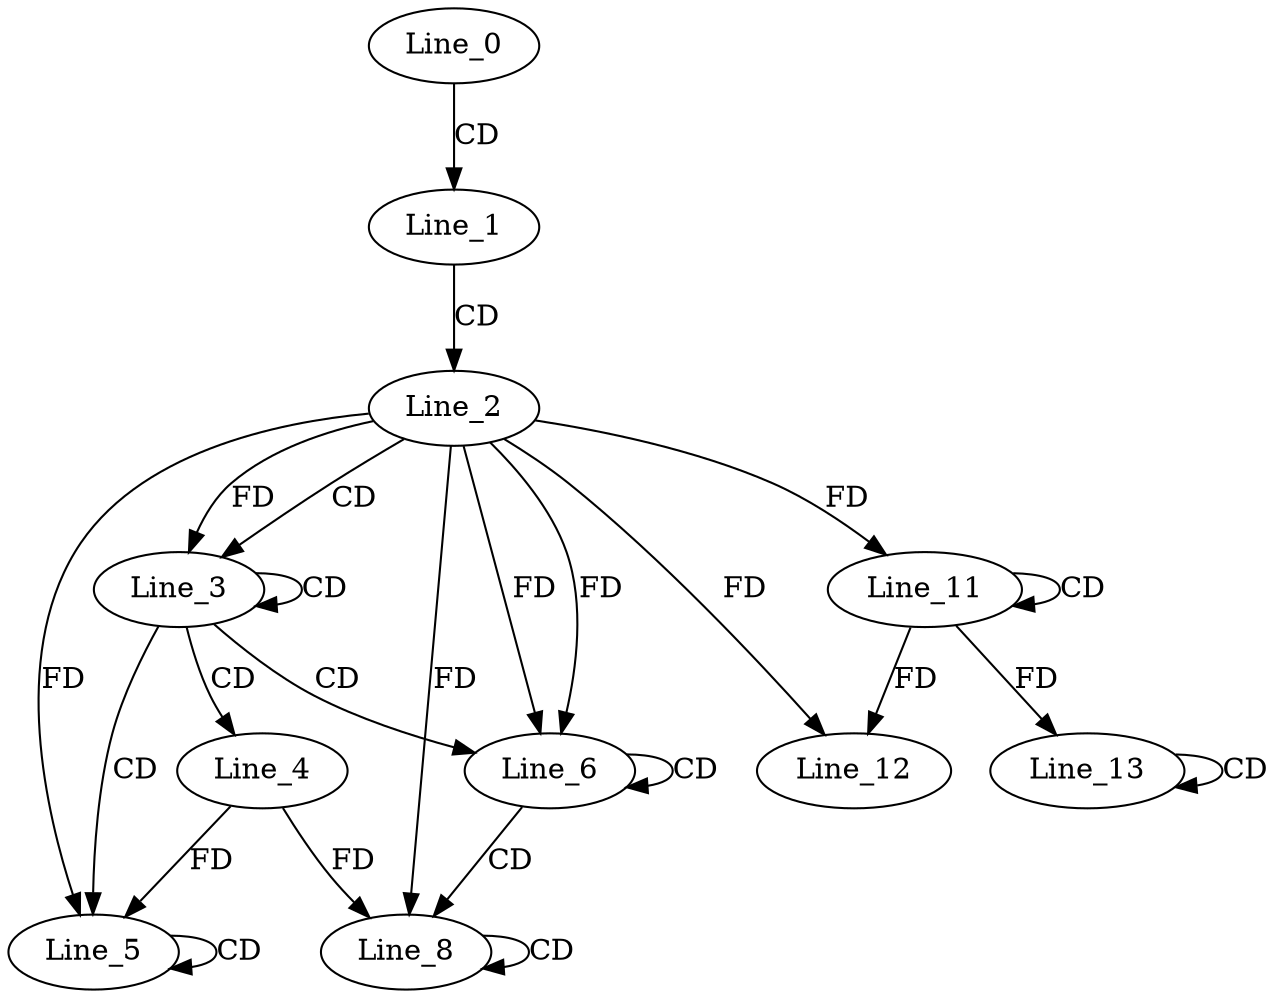 digraph G {
  Line_0;
  Line_1;
  Line_2;
  Line_3;
  Line_3;
  Line_4;
  Line_5;
  Line_5;
  Line_6;
  Line_6;
  Line_8;
  Line_8;
  Line_11;
  Line_11;
  Line_12;
  Line_12;
  Line_13;
  Line_13;
  Line_13;
  Line_0 -> Line_1 [ label="CD" ];
  Line_1 -> Line_2 [ label="CD" ];
  Line_2 -> Line_3 [ label="CD" ];
  Line_3 -> Line_3 [ label="CD" ];
  Line_2 -> Line_3 [ label="FD" ];
  Line_3 -> Line_4 [ label="CD" ];
  Line_3 -> Line_5 [ label="CD" ];
  Line_5 -> Line_5 [ label="CD" ];
  Line_4 -> Line_5 [ label="FD" ];
  Line_2 -> Line_5 [ label="FD" ];
  Line_3 -> Line_6 [ label="CD" ];
  Line_2 -> Line_6 [ label="FD" ];
  Line_6 -> Line_6 [ label="CD" ];
  Line_2 -> Line_6 [ label="FD" ];
  Line_6 -> Line_8 [ label="CD" ];
  Line_8 -> Line_8 [ label="CD" ];
  Line_4 -> Line_8 [ label="FD" ];
  Line_2 -> Line_8 [ label="FD" ];
  Line_11 -> Line_11 [ label="CD" ];
  Line_2 -> Line_11 [ label="FD" ];
  Line_11 -> Line_12 [ label="FD" ];
  Line_2 -> Line_12 [ label="FD" ];
  Line_13 -> Line_13 [ label="CD" ];
  Line_11 -> Line_13 [ label="FD" ];
}
